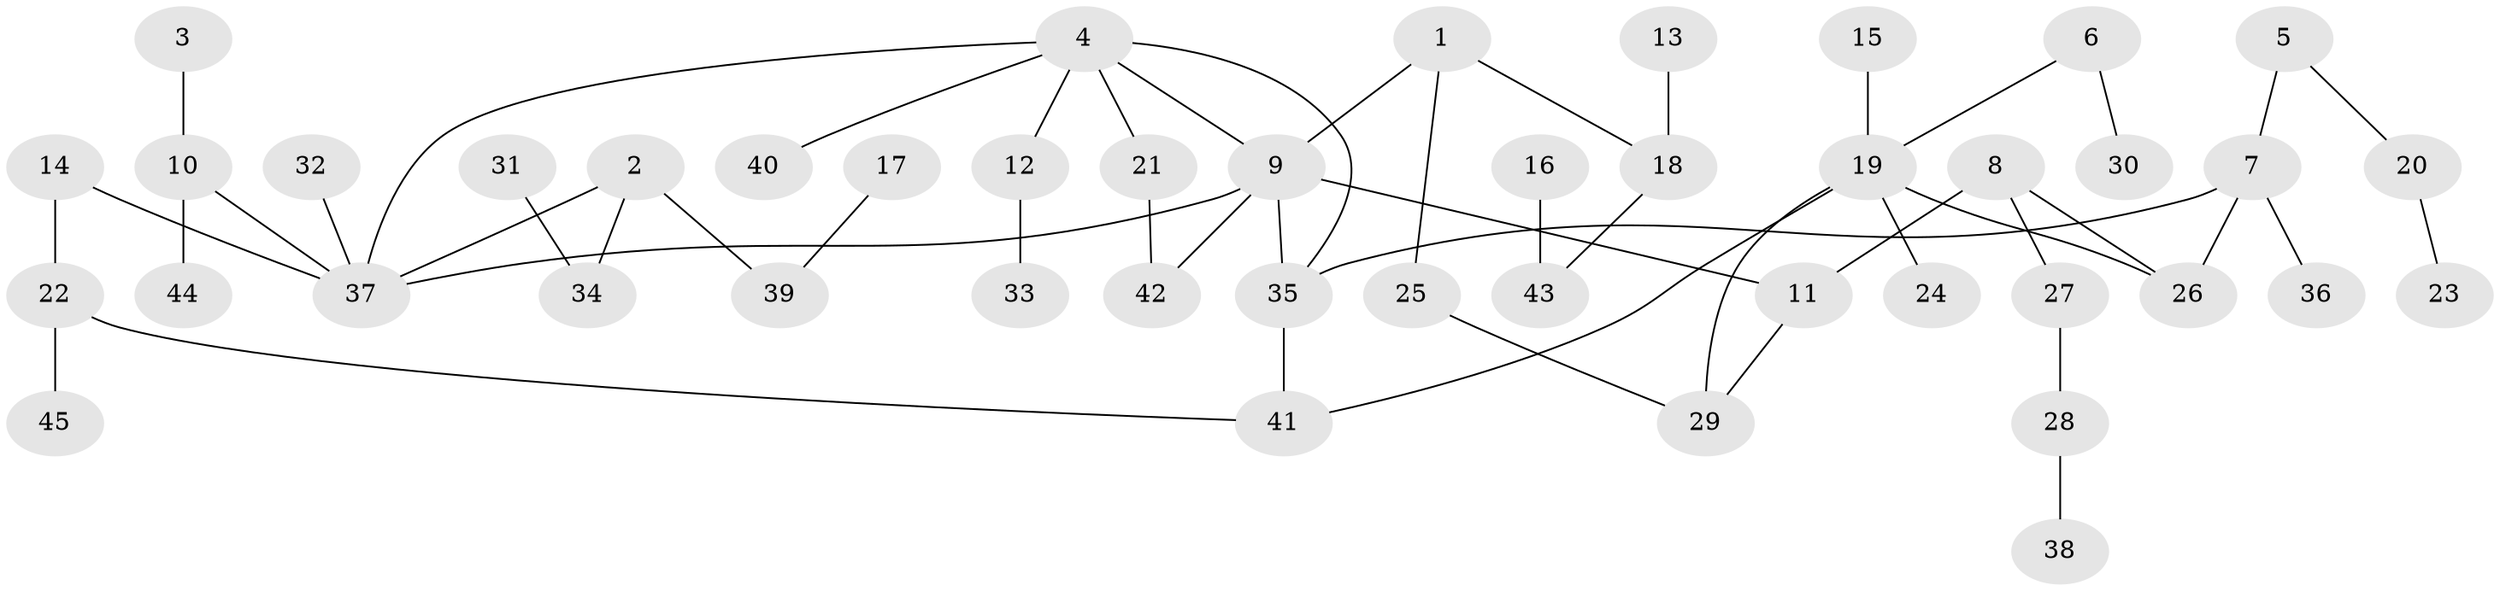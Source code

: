 // original degree distribution, {8: 0.011111111111111112, 7: 0.022222222222222223, 3: 0.2, 4: 0.08888888888888889, 2: 0.3, 1: 0.37777777777777777}
// Generated by graph-tools (version 1.1) at 2025/01/03/09/25 03:01:02]
// undirected, 45 vertices, 52 edges
graph export_dot {
graph [start="1"]
  node [color=gray90,style=filled];
  1;
  2;
  3;
  4;
  5;
  6;
  7;
  8;
  9;
  10;
  11;
  12;
  13;
  14;
  15;
  16;
  17;
  18;
  19;
  20;
  21;
  22;
  23;
  24;
  25;
  26;
  27;
  28;
  29;
  30;
  31;
  32;
  33;
  34;
  35;
  36;
  37;
  38;
  39;
  40;
  41;
  42;
  43;
  44;
  45;
  1 -- 9 [weight=1.0];
  1 -- 18 [weight=1.0];
  1 -- 25 [weight=1.0];
  2 -- 34 [weight=1.0];
  2 -- 37 [weight=1.0];
  2 -- 39 [weight=1.0];
  3 -- 10 [weight=1.0];
  4 -- 9 [weight=1.0];
  4 -- 12 [weight=1.0];
  4 -- 21 [weight=1.0];
  4 -- 35 [weight=1.0];
  4 -- 37 [weight=1.0];
  4 -- 40 [weight=1.0];
  5 -- 7 [weight=1.0];
  5 -- 20 [weight=1.0];
  6 -- 19 [weight=1.0];
  6 -- 30 [weight=1.0];
  7 -- 26 [weight=1.0];
  7 -- 35 [weight=2.0];
  7 -- 36 [weight=1.0];
  8 -- 11 [weight=1.0];
  8 -- 26 [weight=1.0];
  8 -- 27 [weight=1.0];
  9 -- 11 [weight=1.0];
  9 -- 35 [weight=1.0];
  9 -- 37 [weight=1.0];
  9 -- 42 [weight=1.0];
  10 -- 37 [weight=1.0];
  10 -- 44 [weight=1.0];
  11 -- 29 [weight=1.0];
  12 -- 33 [weight=1.0];
  13 -- 18 [weight=1.0];
  14 -- 22 [weight=1.0];
  14 -- 37 [weight=1.0];
  15 -- 19 [weight=1.0];
  16 -- 43 [weight=1.0];
  17 -- 39 [weight=1.0];
  18 -- 43 [weight=1.0];
  19 -- 24 [weight=1.0];
  19 -- 26 [weight=1.0];
  19 -- 29 [weight=1.0];
  19 -- 41 [weight=1.0];
  20 -- 23 [weight=1.0];
  21 -- 42 [weight=1.0];
  22 -- 41 [weight=1.0];
  22 -- 45 [weight=1.0];
  25 -- 29 [weight=1.0];
  27 -- 28 [weight=1.0];
  28 -- 38 [weight=1.0];
  31 -- 34 [weight=1.0];
  32 -- 37 [weight=1.0];
  35 -- 41 [weight=1.0];
}
